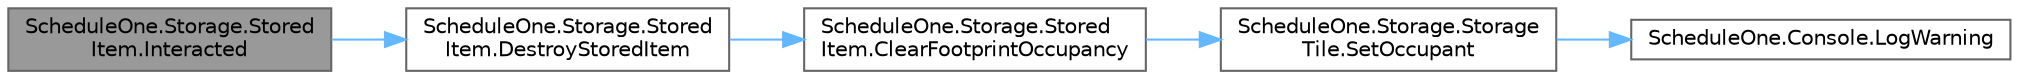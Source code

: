 digraph "ScheduleOne.Storage.StoredItem.Interacted"
{
 // LATEX_PDF_SIZE
  bgcolor="transparent";
  edge [fontname=Helvetica,fontsize=10,labelfontname=Helvetica,labelfontsize=10];
  node [fontname=Helvetica,fontsize=10,shape=box,height=0.2,width=0.4];
  rankdir="LR";
  Node1 [id="Node000001",label="ScheduleOne.Storage.Stored\lItem.Interacted",height=0.2,width=0.4,color="gray40", fillcolor="grey60", style="filled", fontcolor="black",tooltip=" "];
  Node1 -> Node2 [id="edge1_Node000001_Node000002",color="steelblue1",style="solid",tooltip=" "];
  Node2 [id="Node000002",label="ScheduleOne.Storage.Stored\lItem.DestroyStoredItem",height=0.2,width=0.4,color="grey40", fillcolor="white", style="filled",URL="$class_schedule_one_1_1_storage_1_1_stored_item.html#a006c554e00ecb4a75e3bf3b5b42c760a",tooltip=" "];
  Node2 -> Node3 [id="edge2_Node000002_Node000003",color="steelblue1",style="solid",tooltip=" "];
  Node3 [id="Node000003",label="ScheduleOne.Storage.Stored\lItem.ClearFootprintOccupancy",height=0.2,width=0.4,color="grey40", fillcolor="white", style="filled",URL="$class_schedule_one_1_1_storage_1_1_stored_item.html#ac261b8a9581a601e3b93fb2ca5949d2d",tooltip=" "];
  Node3 -> Node4 [id="edge3_Node000003_Node000004",color="steelblue1",style="solid",tooltip=" "];
  Node4 [id="Node000004",label="ScheduleOne.Storage.Storage\lTile.SetOccupant",height=0.2,width=0.4,color="grey40", fillcolor="white", style="filled",URL="$class_schedule_one_1_1_storage_1_1_storage_tile.html#a17559152fc0b47569844992f9748e971",tooltip=" "];
  Node4 -> Node5 [id="edge4_Node000004_Node000005",color="steelblue1",style="solid",tooltip=" "];
  Node5 [id="Node000005",label="ScheduleOne.Console.LogWarning",height=0.2,width=0.4,color="grey40", fillcolor="white", style="filled",URL="$class_schedule_one_1_1_console.html#a4af4a471d16b1029b44a8121bf41d45c",tooltip=" "];
}
